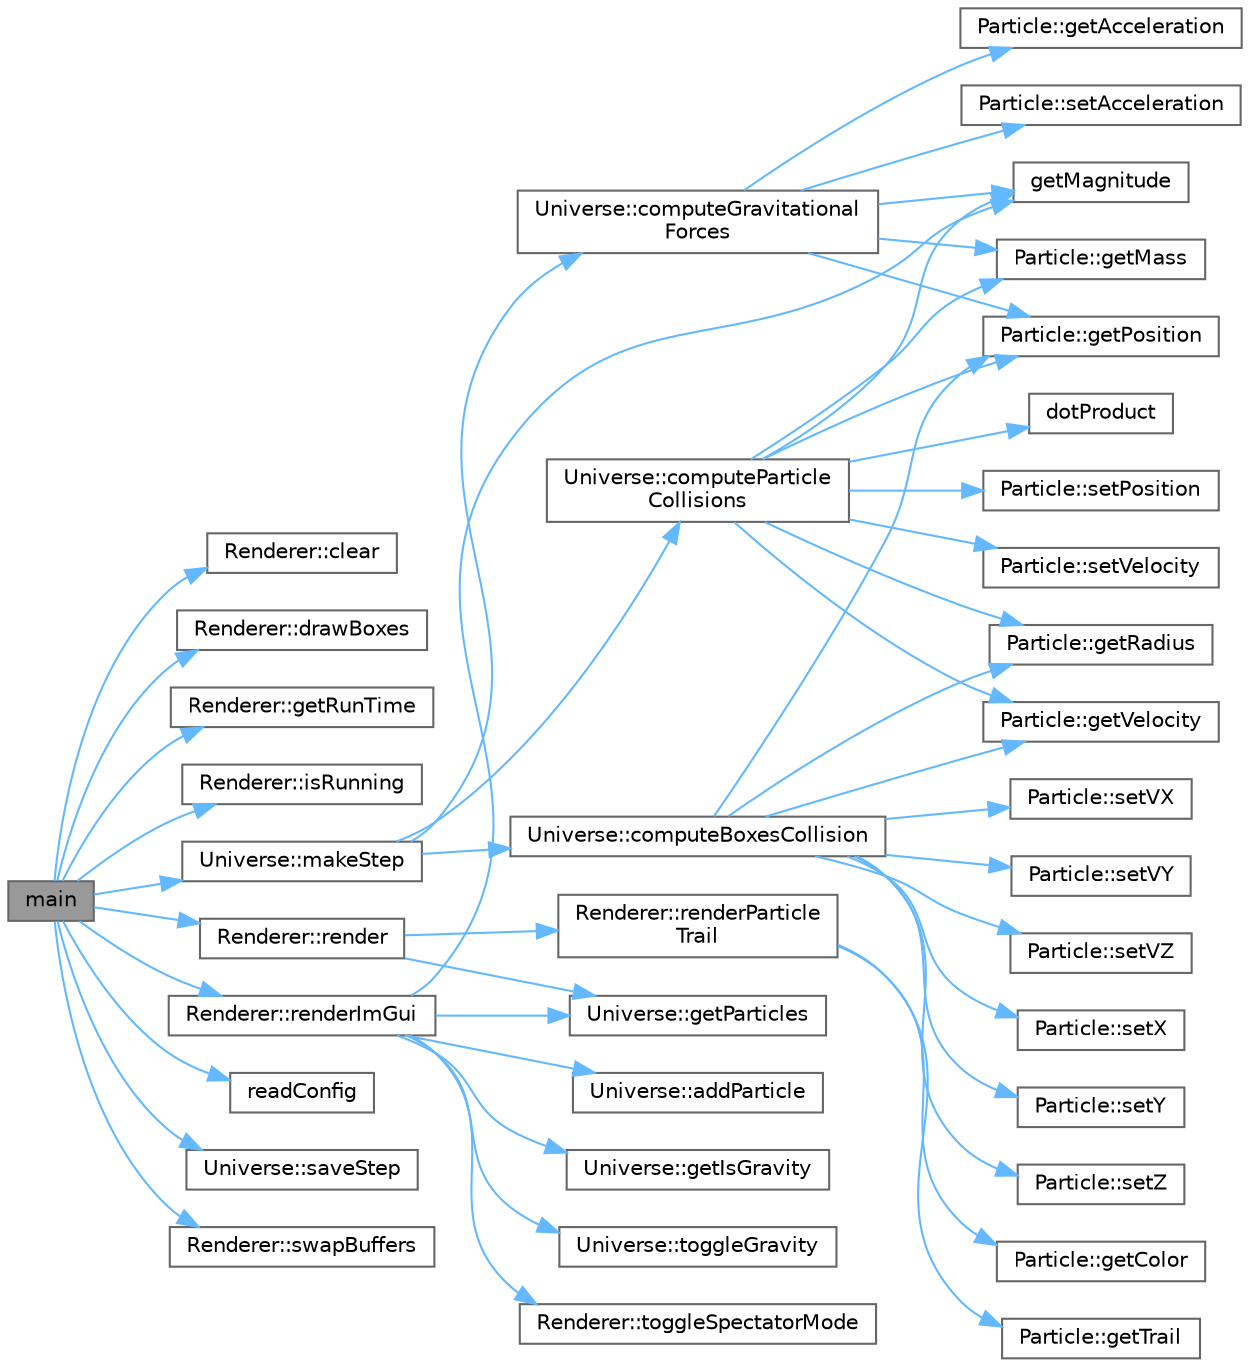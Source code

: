 digraph "main"
{
 // LATEX_PDF_SIZE
  bgcolor="transparent";
  edge [fontname=Helvetica,fontsize=10,labelfontname=Helvetica,labelfontsize=10];
  node [fontname=Helvetica,fontsize=10,shape=box,height=0.2,width=0.4];
  rankdir="LR";
  Node1 [id="Node000001",label="main",height=0.2,width=0.4,color="gray40", fillcolor="grey60", style="filled", fontcolor="black",tooltip=" "];
  Node1 -> Node2 [id="edge1_Node000001_Node000002",color="steelblue1",style="solid",tooltip=" "];
  Node2 [id="Node000002",label="Renderer::clear",height=0.2,width=0.4,color="grey40", fillcolor="white", style="filled",URL="$classRenderer.html#ac46720b3fc0dbb2fc37674766490a8c4",tooltip="Clears the renderer."];
  Node1 -> Node3 [id="edge2_Node000001_Node000003",color="steelblue1",style="solid",tooltip=" "];
  Node3 [id="Node000003",label="Renderer::drawBoxes",height=0.2,width=0.4,color="grey40", fillcolor="white", style="filled",URL="$classRenderer.html#a0eed8ed6271fe01fbfabdeac13881e0f",tooltip="Draws the m_boxes boxes."];
  Node1 -> Node4 [id="edge3_Node000001_Node000004",color="steelblue1",style="solid",tooltip=" "];
  Node4 [id="Node000004",label="Renderer::getRunTime",height=0.2,width=0.4,color="grey40", fillcolor="white", style="filled",URL="$classRenderer.html#ad609c241e527c9191caff56679932551",tooltip="Return the run time."];
  Node1 -> Node5 [id="edge4_Node000001_Node000005",color="steelblue1",style="solid",tooltip=" "];
  Node5 [id="Node000005",label="Renderer::isRunning",height=0.2,width=0.4,color="grey40", fillcolor="white", style="filled",URL="$classRenderer.html#acf56c18f874aeb7c403bbb8ed1bb58c1",tooltip="Determines if the renderer is running."];
  Node1 -> Node6 [id="edge5_Node000001_Node000006",color="steelblue1",style="solid",tooltip=" "];
  Node6 [id="Node000006",label="Universe::makeStep",height=0.2,width=0.4,color="grey40", fillcolor="white", style="filled",URL="$classUniverse.html#a76eb413d0e5e74f293d40a9a89605ebd",tooltip="Makes a simulation step."];
  Node6 -> Node7 [id="edge6_Node000006_Node000007",color="steelblue1",style="solid",tooltip=" "];
  Node7 [id="Node000007",label="Universe::computeBoxesCollision",height=0.2,width=0.4,color="grey40", fillcolor="white", style="filled",URL="$classUniverse.html#aaeb36fe496430fd8ef3848a6a91f55a3",tooltip="Compute and resolve particle collisions between all boxes."];
  Node7 -> Node8 [id="edge7_Node000007_Node000008",color="steelblue1",style="solid",tooltip=" "];
  Node8 [id="Node000008",label="Particle::getPosition",height=0.2,width=0.4,color="grey40", fillcolor="white", style="filled",URL="$classParticle.html#ae9abfb636d151913acad8d6c2354647e",tooltip="Gets the position."];
  Node7 -> Node9 [id="edge8_Node000007_Node000009",color="steelblue1",style="solid",tooltip=" "];
  Node9 [id="Node000009",label="Particle::getRadius",height=0.2,width=0.4,color="grey40", fillcolor="white", style="filled",URL="$classParticle.html#a2be471000151d3a305dd2713ab76a84c",tooltip="Gets the radius."];
  Node7 -> Node10 [id="edge9_Node000007_Node000010",color="steelblue1",style="solid",tooltip=" "];
  Node10 [id="Node000010",label="Particle::getVelocity",height=0.2,width=0.4,color="grey40", fillcolor="white", style="filled",URL="$classParticle.html#ab6108f87ac6ef4cc0994cda3ef596bda",tooltip="Gets the velocity."];
  Node7 -> Node11 [id="edge10_Node000007_Node000011",color="steelblue1",style="solid",tooltip=" "];
  Node11 [id="Node000011",label="Particle::setVX",height=0.2,width=0.4,color="grey40", fillcolor="white", style="filled",URL="$classParticle.html#aa45d934d61d41672c9cb3b6bf457ba0e",tooltip="Sets the x coordinate of the velocity."];
  Node7 -> Node12 [id="edge11_Node000007_Node000012",color="steelblue1",style="solid",tooltip=" "];
  Node12 [id="Node000012",label="Particle::setVY",height=0.2,width=0.4,color="grey40", fillcolor="white", style="filled",URL="$classParticle.html#a81de2f06905ac5c22f2cfa59f6340131",tooltip="Sets the y coordinate of the velocity."];
  Node7 -> Node13 [id="edge12_Node000007_Node000013",color="steelblue1",style="solid",tooltip=" "];
  Node13 [id="Node000013",label="Particle::setVZ",height=0.2,width=0.4,color="grey40", fillcolor="white", style="filled",URL="$classParticle.html#a7b3230137d70476f54ed089f3f1aaf92",tooltip="Sets the z coordinate of the velocity."];
  Node7 -> Node14 [id="edge13_Node000007_Node000014",color="steelblue1",style="solid",tooltip=" "];
  Node14 [id="Node000014",label="Particle::setX",height=0.2,width=0.4,color="grey40", fillcolor="white", style="filled",URL="$classParticle.html#ac76e254b7e09ef2b59d1b72ccdd4e767",tooltip="Sets the x coordinate of the position."];
  Node7 -> Node15 [id="edge14_Node000007_Node000015",color="steelblue1",style="solid",tooltip=" "];
  Node15 [id="Node000015",label="Particle::setY",height=0.2,width=0.4,color="grey40", fillcolor="white", style="filled",URL="$classParticle.html#a7b2eeb3239ab34be85a4bbf5005cbbd7",tooltip="Sets the y coordinate of the position."];
  Node7 -> Node16 [id="edge15_Node000007_Node000016",color="steelblue1",style="solid",tooltip=" "];
  Node16 [id="Node000016",label="Particle::setZ",height=0.2,width=0.4,color="grey40", fillcolor="white", style="filled",URL="$classParticle.html#ac5576247fc017ba980dc307abe7ba167",tooltip="Sets the z coordinate of the position."];
  Node6 -> Node17 [id="edge16_Node000006_Node000017",color="steelblue1",style="solid",tooltip=" "];
  Node17 [id="Node000017",label="Universe::computeGravitational\lForces",height=0.2,width=0.4,color="grey40", fillcolor="white", style="filled",URL="$classUniverse.html#aed966ac7972d125fe78e243a835c2695",tooltip="Computes and applies gravitational forces between all particles."];
  Node17 -> Node18 [id="edge17_Node000017_Node000018",color="steelblue1",style="solid",tooltip=" "];
  Node18 [id="Node000018",label="Particle::getAcceleration",height=0.2,width=0.4,color="grey40", fillcolor="white", style="filled",URL="$classParticle.html#a72f20633f5f623489c1a60e92e9d3a20",tooltip="Gets the acceleration."];
  Node17 -> Node19 [id="edge18_Node000017_Node000019",color="steelblue1",style="solid",tooltip=" "];
  Node19 [id="Node000019",label="getMagnitude",height=0.2,width=0.4,color="grey40", fillcolor="white", style="filled",URL="$array_8cpp.html#a0937c26777921806631f5150d92e03f8",tooltip=" "];
  Node17 -> Node20 [id="edge19_Node000017_Node000020",color="steelblue1",style="solid",tooltip=" "];
  Node20 [id="Node000020",label="Particle::getMass",height=0.2,width=0.4,color="grey40", fillcolor="white", style="filled",URL="$classParticle.html#ad08e7b1d0cc7cb17bd0602caa4a22bc6",tooltip="Gets the mass."];
  Node17 -> Node8 [id="edge20_Node000017_Node000008",color="steelblue1",style="solid",tooltip=" "];
  Node17 -> Node21 [id="edge21_Node000017_Node000021",color="steelblue1",style="solid",tooltip=" "];
  Node21 [id="Node000021",label="Particle::setAcceleration",height=0.2,width=0.4,color="grey40", fillcolor="white", style="filled",URL="$classParticle.html#aa554d35d28364d690c5b3c89b7fbe66e",tooltip="Sets the acceleration."];
  Node6 -> Node22 [id="edge22_Node000006_Node000022",color="steelblue1",style="solid",tooltip=" "];
  Node22 [id="Node000022",label="Universe::computeParticle\lCollisions",height=0.2,width=0.4,color="grey40", fillcolor="white", style="filled",URL="$classUniverse.html#a7b253a1bf2e81239f327609255b2f1d8",tooltip="Computes and resolve particle collisions between all particles."];
  Node22 -> Node23 [id="edge23_Node000022_Node000023",color="steelblue1",style="solid",tooltip=" "];
  Node23 [id="Node000023",label="dotProduct",height=0.2,width=0.4,color="grey40", fillcolor="white", style="filled",URL="$array_8cpp.html#a7f64cb886e05e2ecb77dda085d9706a3",tooltip=" "];
  Node22 -> Node19 [id="edge24_Node000022_Node000019",color="steelblue1",style="solid",tooltip=" "];
  Node22 -> Node20 [id="edge25_Node000022_Node000020",color="steelblue1",style="solid",tooltip=" "];
  Node22 -> Node8 [id="edge26_Node000022_Node000008",color="steelblue1",style="solid",tooltip=" "];
  Node22 -> Node9 [id="edge27_Node000022_Node000009",color="steelblue1",style="solid",tooltip=" "];
  Node22 -> Node10 [id="edge28_Node000022_Node000010",color="steelblue1",style="solid",tooltip=" "];
  Node22 -> Node24 [id="edge29_Node000022_Node000024",color="steelblue1",style="solid",tooltip=" "];
  Node24 [id="Node000024",label="Particle::setPosition",height=0.2,width=0.4,color="grey40", fillcolor="white", style="filled",URL="$classParticle.html#a23ac81778f2df7c57abe4770401522fb",tooltip="Sets the position."];
  Node22 -> Node25 [id="edge30_Node000022_Node000025",color="steelblue1",style="solid",tooltip=" "];
  Node25 [id="Node000025",label="Particle::setVelocity",height=0.2,width=0.4,color="grey40", fillcolor="white", style="filled",URL="$classParticle.html#ac224e83ca5fbcd2bcbaa98741cddcaa8",tooltip="Sets the velocity."];
  Node1 -> Node26 [id="edge31_Node000001_Node000026",color="steelblue1",style="solid",tooltip=" "];
  Node26 [id="Node000026",label="readConfig",height=0.2,width=0.4,color="grey40", fillcolor="white", style="filled",URL="$config_8cpp.html#ab9531b3784585d97de48e535cc3f3a09",tooltip=" "];
  Node1 -> Node27 [id="edge32_Node000001_Node000027",color="steelblue1",style="solid",tooltip=" "];
  Node27 [id="Node000027",label="Renderer::render",height=0.2,width=0.4,color="grey40", fillcolor="white", style="filled",URL="$classRenderer.html#a856aba69842ce2c0e32a6bfe37fbc31b",tooltip="Renders the given universe."];
  Node27 -> Node28 [id="edge33_Node000027_Node000028",color="steelblue1",style="solid",tooltip=" "];
  Node28 [id="Node000028",label="Universe::getParticles",height=0.2,width=0.4,color="grey40", fillcolor="white", style="filled",URL="$classUniverse.html#ab0687fee13563d774a395978415fb277",tooltip="Return the vector containing all particles."];
  Node27 -> Node29 [id="edge34_Node000027_Node000029",color="steelblue1",style="solid",tooltip=" "];
  Node29 [id="Node000029",label="Renderer::renderParticle\lTrail",height=0.2,width=0.4,color="grey40", fillcolor="white", style="filled",URL="$classRenderer.html#abc3bfdc74cb66fb0fa414cf43d489d1e",tooltip="Render the trail of the given particle."];
  Node29 -> Node30 [id="edge35_Node000029_Node000030",color="steelblue1",style="solid",tooltip=" "];
  Node30 [id="Node000030",label="Particle::getColor",height=0.2,width=0.4,color="grey40", fillcolor="white", style="filled",URL="$classParticle.html#a98da15b5d82f42f50202eba4fcd984d5",tooltip="Gets the color."];
  Node29 -> Node31 [id="edge36_Node000029_Node000031",color="steelblue1",style="solid",tooltip=" "];
  Node31 [id="Node000031",label="Particle::getTrail",height=0.2,width=0.4,color="grey40", fillcolor="white", style="filled",URL="$classParticle.html#abb55a0382f393fc1b3140cbd21a62f7e",tooltip="Gets the trail."];
  Node1 -> Node32 [id="edge37_Node000001_Node000032",color="steelblue1",style="solid",tooltip=" "];
  Node32 [id="Node000032",label="Renderer::renderImGui",height=0.2,width=0.4,color="grey40", fillcolor="white", style="filled",URL="$classRenderer.html#ac606d439bdc8f139f40b8ef1a1e18ea8",tooltip="Render Dear ImGui."];
  Node32 -> Node33 [id="edge38_Node000032_Node000033",color="steelblue1",style="solid",tooltip=" "];
  Node33 [id="Node000033",label="Universe::addParticle",height=0.2,width=0.4,color="grey40", fillcolor="white", style="filled",URL="$classUniverse.html#a8bf0db11c6ddafbc8df94f9183eaa5ee",tooltip="Adds a particle."];
  Node32 -> Node34 [id="edge39_Node000032_Node000034",color="steelblue1",style="solid",tooltip=" "];
  Node34 [id="Node000034",label="Universe::getIsGravity",height=0.2,width=0.4,color="grey40", fillcolor="white", style="filled",URL="$classUniverse.html#a42241ec740c3d45fb3ef164cd59c0af1",tooltip="Return the gravitational forces state."];
  Node32 -> Node19 [id="edge40_Node000032_Node000019",color="steelblue1",style="solid",tooltip=" "];
  Node32 -> Node28 [id="edge41_Node000032_Node000028",color="steelblue1",style="solid",tooltip=" "];
  Node32 -> Node35 [id="edge42_Node000032_Node000035",color="steelblue1",style="solid",tooltip=" "];
  Node35 [id="Node000035",label="Universe::toggleGravity",height=0.2,width=0.4,color="grey40", fillcolor="white", style="filled",URL="$classUniverse.html#ac40eb3995b94e95c20dc116376573b68",tooltip="Toggle the gravitational forces."];
  Node32 -> Node36 [id="edge43_Node000032_Node000036",color="steelblue1",style="solid",tooltip=" "];
  Node36 [id="Node000036",label="Renderer::toggleSpectatorMode",height=0.2,width=0.4,color="grey40", fillcolor="white", style="filled",URL="$classRenderer.html#ae93df4641ab17df5ff123bd72d1a1a53",tooltip="Toggle spectator mode. The spectator mode will take into account keyboard and mouse inputs for camera..."];
  Node1 -> Node37 [id="edge44_Node000001_Node000037",color="steelblue1",style="solid",tooltip=" "];
  Node37 [id="Node000037",label="Universe::saveStep",height=0.2,width=0.4,color="grey40", fillcolor="white", style="filled",URL="$classUniverse.html#af9749e8437dc5c9bfdc842888b467501",tooltip="Saves all particle positions in file."];
  Node1 -> Node38 [id="edge45_Node000001_Node000038",color="steelblue1",style="solid",tooltip=" "];
  Node38 [id="Node000038",label="Renderer::swapBuffers",height=0.2,width=0.4,color="grey40", fillcolor="white", style="filled",URL="$classRenderer.html#afebd47ef1e1cee08c95a7b8e19158180",tooltip="Call glfwSwapBuffers(m_window)."];
}
